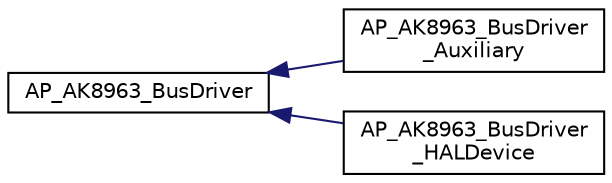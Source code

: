 digraph "Graphical Class Hierarchy"
{
 // INTERACTIVE_SVG=YES
  edge [fontname="Helvetica",fontsize="10",labelfontname="Helvetica",labelfontsize="10"];
  node [fontname="Helvetica",fontsize="10",shape=record];
  rankdir="LR";
  Node1 [label="AP_AK8963_BusDriver",height=0.2,width=0.4,color="black", fillcolor="white", style="filled",URL="$classAP__AK8963__BusDriver.html"];
  Node1 -> Node2 [dir="back",color="midnightblue",fontsize="10",style="solid",fontname="Helvetica"];
  Node2 [label="AP_AK8963_BusDriver\l_Auxiliary",height=0.2,width=0.4,color="black", fillcolor="white", style="filled",URL="$classAP__AK8963__BusDriver__Auxiliary.html"];
  Node1 -> Node3 [dir="back",color="midnightblue",fontsize="10",style="solid",fontname="Helvetica"];
  Node3 [label="AP_AK8963_BusDriver\l_HALDevice",height=0.2,width=0.4,color="black", fillcolor="white", style="filled",URL="$classAP__AK8963__BusDriver__HALDevice.html"];
}

